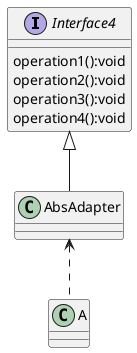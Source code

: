 @startuml
interface Interface4{
operation1():void
operation2():void
operation3():void
operation4():void
}
class AbsAdapter
class A

Interface4 <|-- AbsAdapter
AbsAdapter <.. A

@enduml